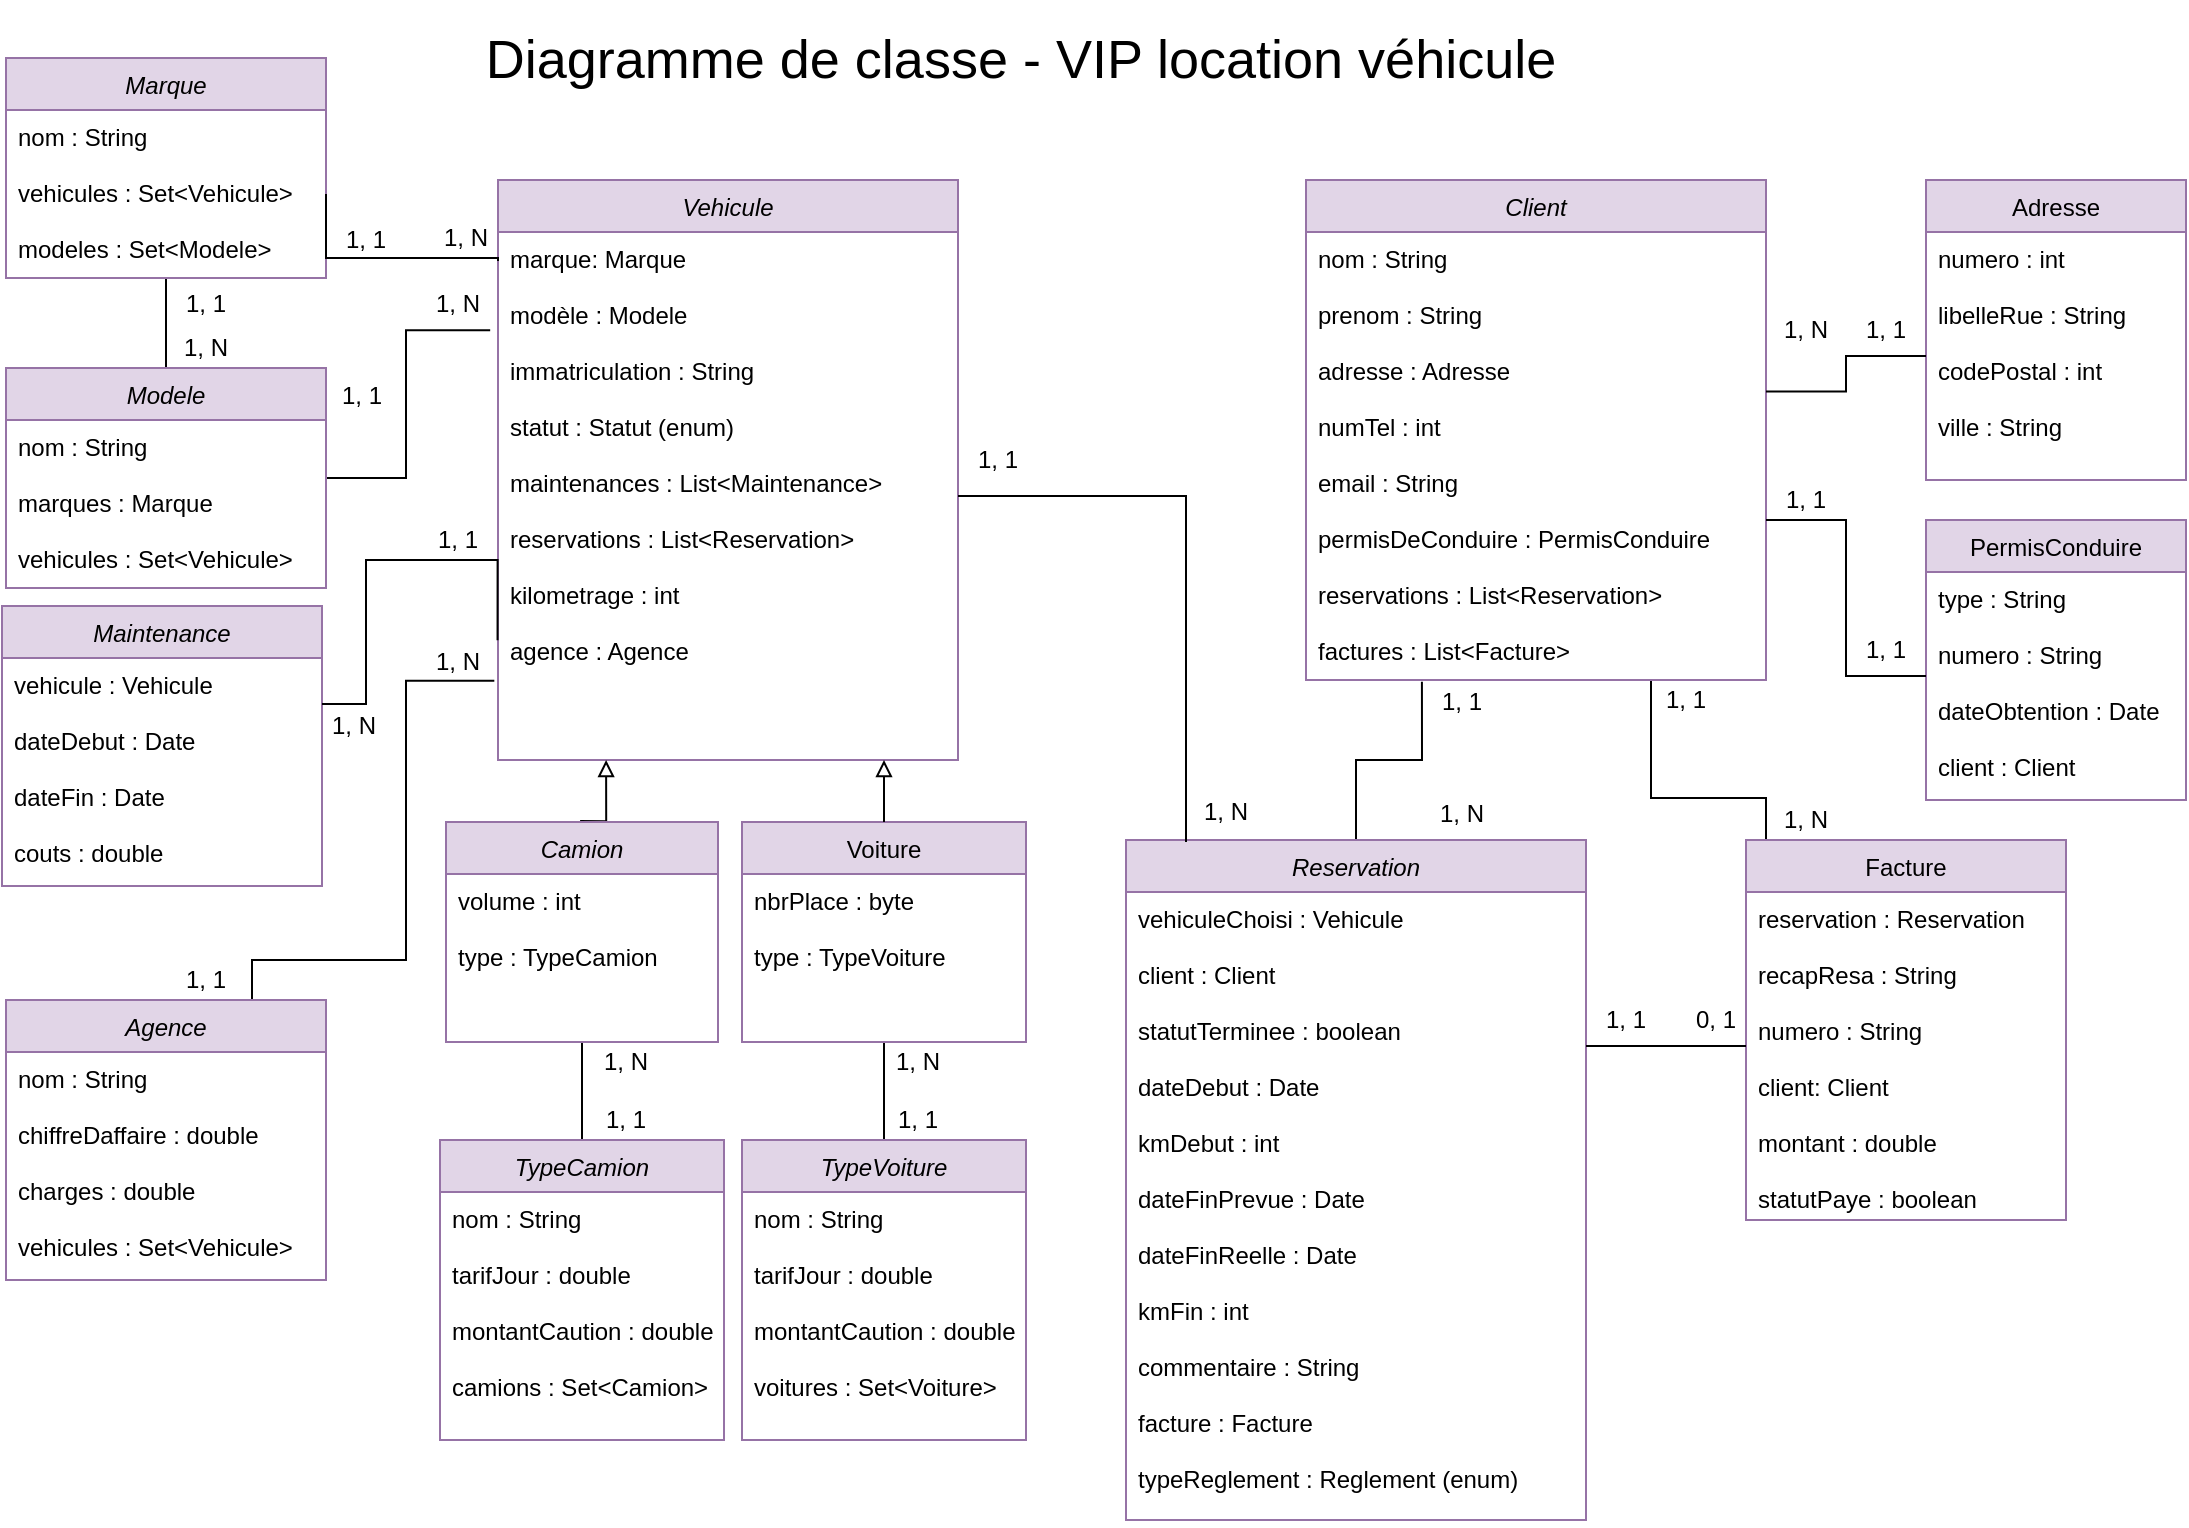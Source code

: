 <mxfile version="13.9.9" type="device"><diagram id="C5RBs43oDa-KdzZeNtuy" name="Page-1"><mxGraphModel dx="1097" dy="689" grid="1" gridSize="10" guides="1" tooltips="1" connect="1" arrows="1" fold="1" page="1" pageScale="1" pageWidth="1169" pageHeight="827" math="0" shadow="0"><root><mxCell id="WIyWlLk6GJQsqaUBKTNV-0"/><mxCell id="WIyWlLk6GJQsqaUBKTNV-1" parent="WIyWlLk6GJQsqaUBKTNV-0"/><mxCell id="zkfFHV4jXpPFQw0GAbJ--0" value="Vehicule" style="swimlane;fontStyle=2;align=center;verticalAlign=top;childLayout=stackLayout;horizontal=1;startSize=26;horizontalStack=0;resizeParent=1;resizeLast=0;collapsible=1;marginBottom=0;rounded=0;shadow=0;strokeWidth=1;fillColor=#e1d5e7;strokeColor=#9673a6;" parent="WIyWlLk6GJQsqaUBKTNV-1" vertex="1"><mxGeometry x="286" y="110" width="230" height="290" as="geometry"><mxRectangle x="230" y="140" width="160" height="26" as="alternateBounds"/></mxGeometry></mxCell><mxCell id="zkfFHV4jXpPFQw0GAbJ--2" value="marque: Marque&#10;&#10;modèle : Modele&#10;&#10;immatriculation : String&#10;&#10;statut : Statut (enum)&#10;&#10;maintenances : List&lt;Maintenance&gt;&#10;&#10;reservations : List&lt;Reservation&gt;&#10;&#10;kilometrage : int&#10;&#10;agence : Agence&#10;&#10;&#10;" style="text;align=left;verticalAlign=top;spacingLeft=4;spacingRight=4;overflow=hidden;rotatable=0;points=[[0,0.5],[1,0.5]];portConstraint=eastwest;rounded=0;shadow=0;html=0;" parent="zkfFHV4jXpPFQw0GAbJ--0" vertex="1"><mxGeometry y="26" width="230" height="264" as="geometry"/></mxCell><mxCell id="KXj9dcWW6I1s6Dr9z15s-14" style="edgeStyle=orthogonalEdgeStyle;rounded=0;orthogonalLoop=1;jettySize=auto;html=1;entryX=0.5;entryY=0;entryDx=0;entryDy=0;endArrow=none;endFill=0;" edge="1" parent="WIyWlLk6GJQsqaUBKTNV-1" source="zkfFHV4jXpPFQw0GAbJ--17" target="KXj9dcWW6I1s6Dr9z15s-11"><mxGeometry relative="1" as="geometry"/></mxCell><mxCell id="zkfFHV4jXpPFQw0GAbJ--17" value="Voiture&#10;" style="swimlane;fontStyle=0;align=center;verticalAlign=top;childLayout=stackLayout;horizontal=1;startSize=26;horizontalStack=0;resizeParent=1;resizeLast=0;collapsible=1;marginBottom=0;rounded=0;shadow=0;strokeWidth=1;fillColor=#e1d5e7;strokeColor=#9673a6;" parent="WIyWlLk6GJQsqaUBKTNV-1" vertex="1"><mxGeometry x="408" y="431" width="142" height="110" as="geometry"><mxRectangle x="408" y="440" width="160" height="26" as="alternateBounds"/></mxGeometry></mxCell><mxCell id="BnOrzA7RnYs6z8OoQk1F-90" value="nbrPlace : byte&#10;&#10;type : TypeVoiture" style="text;align=left;verticalAlign=top;spacingLeft=4;spacingRight=4;overflow=hidden;rotatable=0;points=[[0,0.5],[1,0.5]];portConstraint=eastwest;" parent="zkfFHV4jXpPFQw0GAbJ--17" vertex="1"><mxGeometry y="26" width="142" height="84" as="geometry"/></mxCell><mxCell id="zkfFHV4jXpPFQw0GAbJ--26" value="" style="endArrow=none;shadow=0;strokeWidth=1;rounded=0;endFill=0;edgeStyle=elbowEdgeStyle;elbow=vertical;startArrow=block;startFill=0;entryX=0.5;entryY=0;entryDx=0;entryDy=0;" parent="WIyWlLk6GJQsqaUBKTNV-1" source="zkfFHV4jXpPFQw0GAbJ--0" target="zkfFHV4jXpPFQw0GAbJ--17" edge="1"><mxGeometry x="0.5" y="41" relative="1" as="geometry"><mxPoint x="401" y="268" as="sourcePoint"/><mxPoint x="561" y="268" as="targetPoint"/><mxPoint x="-40" y="32" as="offset"/><Array as="points"><mxPoint x="471" y="340"/><mxPoint x="571" y="176"/><mxPoint x="591" y="216"/></Array></mxGeometry></mxCell><mxCell id="BnOrzA7RnYs6z8OoQk1F-81" style="edgeStyle=orthogonalEdgeStyle;rounded=0;orthogonalLoop=1;jettySize=auto;html=1;entryX=0.5;entryY=0;entryDx=0;entryDy=0;startArrow=none;startFill=0;endArrow=none;endFill=0;fontSize=27;" parent="WIyWlLk6GJQsqaUBKTNV-1" source="Uj5If9fqHz0PIuAeMd1g-0" target="fXPZbjxXt11sdIf7-Bbe-0" edge="1"><mxGeometry relative="1" as="geometry"/></mxCell><mxCell id="Uj5If9fqHz0PIuAeMd1g-0" value="Marque" style="swimlane;fontStyle=2;align=center;verticalAlign=top;childLayout=stackLayout;horizontal=1;startSize=26;horizontalStack=0;resizeParent=1;resizeLast=0;collapsible=1;marginBottom=0;rounded=0;shadow=0;strokeWidth=1;fillColor=#e1d5e7;strokeColor=#9673a6;" parent="WIyWlLk6GJQsqaUBKTNV-1" vertex="1"><mxGeometry x="40" y="49" width="160" height="110" as="geometry"><mxRectangle x="230" y="140" width="160" height="26" as="alternateBounds"/></mxGeometry></mxCell><mxCell id="Uj5If9fqHz0PIuAeMd1g-1" value="nom : String&#10;&#10;vehicules : Set&lt;Vehicule&gt;&#10;&#10;modeles : Set&lt;Modele&gt;&#10;" style="text;align=left;verticalAlign=top;spacingLeft=4;spacingRight=4;overflow=hidden;rotatable=0;points=[[0,0.5],[1,0.5]];portConstraint=eastwest;" parent="Uj5If9fqHz0PIuAeMd1g-0" vertex="1"><mxGeometry y="26" width="160" height="84" as="geometry"/></mxCell><mxCell id="BnOrzA7RnYs6z8OoQk1F-66" style="edgeStyle=orthogonalEdgeStyle;rounded=0;orthogonalLoop=1;jettySize=auto;html=1;entryX=0.235;entryY=1;entryDx=0;entryDy=0;entryPerimeter=0;startArrow=none;startFill=0;endArrow=block;endFill=0;fontSize=27;exitX=0.493;exitY=-0.004;exitDx=0;exitDy=0;exitPerimeter=0;" parent="WIyWlLk6GJQsqaUBKTNV-1" source="Uj5If9fqHz0PIuAeMd1g-9" target="zkfFHV4jXpPFQw0GAbJ--2" edge="1"><mxGeometry relative="1" as="geometry"/></mxCell><mxCell id="KXj9dcWW6I1s6Dr9z15s-13" style="edgeStyle=orthogonalEdgeStyle;rounded=0;orthogonalLoop=1;jettySize=auto;html=1;entryX=0.5;entryY=0;entryDx=0;entryDy=0;endArrow=none;endFill=0;" edge="1" parent="WIyWlLk6GJQsqaUBKTNV-1" source="Uj5If9fqHz0PIuAeMd1g-9" target="fXPZbjxXt11sdIf7-Bbe-6"><mxGeometry relative="1" as="geometry"/></mxCell><mxCell id="Uj5If9fqHz0PIuAeMd1g-9" value="Camion&#10;" style="swimlane;fontStyle=2;align=center;verticalAlign=top;childLayout=stackLayout;horizontal=1;startSize=26;horizontalStack=0;resizeParent=1;resizeLast=0;collapsible=1;marginBottom=0;rounded=0;shadow=0;strokeWidth=1;fillColor=#e1d5e7;strokeColor=#9673a6;" parent="WIyWlLk6GJQsqaUBKTNV-1" vertex="1"><mxGeometry x="260" y="431" width="136" height="110" as="geometry"><mxRectangle x="230" y="140" width="160" height="26" as="alternateBounds"/></mxGeometry></mxCell><mxCell id="Uj5If9fqHz0PIuAeMd1g-10" value="volume : int&#10;&#10;type : TypeCamion" style="text;align=left;verticalAlign=top;spacingLeft=4;spacingRight=4;overflow=hidden;rotatable=0;points=[[0,0.5],[1,0.5]];portConstraint=eastwest;" parent="Uj5If9fqHz0PIuAeMd1g-9" vertex="1"><mxGeometry y="26" width="136" height="84" as="geometry"/></mxCell><mxCell id="BnOrzA7RnYs6z8OoQk1F-91" style="edgeStyle=orthogonalEdgeStyle;rounded=0;orthogonalLoop=1;jettySize=auto;html=1;entryX=-0.017;entryY=0.186;entryDx=0;entryDy=0;entryPerimeter=0;startArrow=none;startFill=0;endArrow=none;endFill=0;fontSize=27;" parent="WIyWlLk6GJQsqaUBKTNV-1" source="fXPZbjxXt11sdIf7-Bbe-0" target="zkfFHV4jXpPFQw0GAbJ--2" edge="1"><mxGeometry relative="1" as="geometry"><Array as="points"><mxPoint x="240" y="259"/><mxPoint x="240" y="185"/></Array></mxGeometry></mxCell><mxCell id="fXPZbjxXt11sdIf7-Bbe-0" value="Modele" style="swimlane;fontStyle=2;align=center;verticalAlign=top;childLayout=stackLayout;horizontal=1;startSize=26;horizontalStack=0;resizeParent=1;resizeLast=0;collapsible=1;marginBottom=0;rounded=0;shadow=0;strokeWidth=1;fillColor=#e1d5e7;strokeColor=#9673a6;" parent="WIyWlLk6GJQsqaUBKTNV-1" vertex="1"><mxGeometry x="40" y="204" width="160" height="110" as="geometry"><mxRectangle x="230" y="140" width="160" height="26" as="alternateBounds"/></mxGeometry></mxCell><mxCell id="fXPZbjxXt11sdIf7-Bbe-1" value="nom : String&#10;&#10;marques : Marque&#10;&#10;vehicules : Set&lt;Vehicule&gt;" style="text;align=left;verticalAlign=top;spacingLeft=4;spacingRight=4;overflow=hidden;rotatable=0;points=[[0,0.5],[1,0.5]];portConstraint=eastwest;" parent="fXPZbjxXt11sdIf7-Bbe-0" vertex="1"><mxGeometry y="26" width="160" height="84" as="geometry"/></mxCell><mxCell id="fXPZbjxXt11sdIf7-Bbe-11" value="1, 1" style="text;html=1;strokeColor=none;fillColor=none;align=center;verticalAlign=middle;whiteSpace=wrap;rounded=0;" parent="WIyWlLk6GJQsqaUBKTNV-1" vertex="1"><mxGeometry x="516" y="240" width="40" height="20" as="geometry"/></mxCell><mxCell id="fXPZbjxXt11sdIf7-Bbe-14" value="Diagramme de classe - VIP location véhicule" style="text;html=1;strokeColor=none;fillColor=none;align=center;verticalAlign=middle;whiteSpace=wrap;rounded=0;fontSize=27;" parent="WIyWlLk6GJQsqaUBKTNV-1" vertex="1"><mxGeometry x="170" y="20" width="755" height="60" as="geometry"/></mxCell><mxCell id="BnOrzA7RnYs6z8OoQk1F-2" style="edgeStyle=orthogonalEdgeStyle;rounded=0;orthogonalLoop=1;jettySize=auto;html=1;exitX=1;exitY=0.5;exitDx=0;exitDy=0;entryX=0.002;entryY=0.055;entryDx=0;entryDy=0;startArrow=none;startFill=0;endArrow=none;endFill=0;entryPerimeter=0;" parent="WIyWlLk6GJQsqaUBKTNV-1" source="Uj5If9fqHz0PIuAeMd1g-1" target="zkfFHV4jXpPFQw0GAbJ--2" edge="1"><mxGeometry relative="1" as="geometry"><Array as="points"><mxPoint x="286" y="149"/><mxPoint x="286" y="151"/></Array></mxGeometry></mxCell><mxCell id="BnOrzA7RnYs6z8OoQk1F-62" style="edgeStyle=orthogonalEdgeStyle;rounded=0;orthogonalLoop=1;jettySize=auto;html=1;exitX=0.75;exitY=1;exitDx=0;exitDy=0;entryX=0.5;entryY=0;entryDx=0;entryDy=0;startArrow=none;startFill=0;endArrow=none;endFill=0;fontSize=27;" parent="WIyWlLk6GJQsqaUBKTNV-1" source="BnOrzA7RnYs6z8OoQk1F-5" target="BnOrzA7RnYs6z8OoQk1F-44" edge="1"><mxGeometry relative="1" as="geometry"><Array as="points"><mxPoint x="863" y="419"/><mxPoint x="920" y="419"/><mxPoint x="920" y="450"/></Array></mxGeometry></mxCell><mxCell id="BnOrzA7RnYs6z8OoQk1F-5" value="Client" style="swimlane;fontStyle=2;align=center;verticalAlign=top;childLayout=stackLayout;horizontal=1;startSize=26;horizontalStack=0;resizeParent=1;resizeLast=0;collapsible=1;marginBottom=0;rounded=0;shadow=0;strokeWidth=1;fillColor=#e1d5e7;strokeColor=#9673a6;" parent="WIyWlLk6GJQsqaUBKTNV-1" vertex="1"><mxGeometry x="690" y="110" width="230" height="250" as="geometry"><mxRectangle x="230" y="140" width="160" height="26" as="alternateBounds"/></mxGeometry></mxCell><mxCell id="BnOrzA7RnYs6z8OoQk1F-6" value="nom : String&#10;&#10;prenom : String&#10;&#10;adresse : Adresse&#10;&#10;numTel : int&#10;&#10;email : String&#10;&#10;permisDeConduire : PermisConduire&#10;&#10;reservations : List&lt;Reservation&gt;&#10;&#10;factures : List&lt;Facture&gt;&#10;&#10;" style="text;align=left;verticalAlign=top;spacingLeft=4;spacingRight=4;overflow=hidden;rotatable=0;points=[[0,0.5],[1,0.5]];portConstraint=eastwest;rounded=0;shadow=0;html=0;" parent="BnOrzA7RnYs6z8OoQk1F-5" vertex="1"><mxGeometry y="26" width="230" height="224" as="geometry"/></mxCell><mxCell id="BnOrzA7RnYs6z8OoQk1F-7" value="Adresse" style="swimlane;fontStyle=0;align=center;verticalAlign=top;childLayout=stackLayout;horizontal=1;startSize=26;horizontalStack=0;resizeParent=1;resizeLast=0;collapsible=1;marginBottom=0;rounded=0;shadow=0;strokeWidth=1;fillColor=#e1d5e7;strokeColor=#9673a6;" parent="WIyWlLk6GJQsqaUBKTNV-1" vertex="1"><mxGeometry x="1000" y="110" width="130" height="150" as="geometry"><mxRectangle x="550" y="140" width="160" height="26" as="alternateBounds"/></mxGeometry></mxCell><mxCell id="BnOrzA7RnYs6z8OoQk1F-9" value="numero : int&#10;&#10;libelleRue : String&#10;&#10;codePostal : int&#10;&#10;ville : String&#10;&#10;&#10;&#10;" style="text;align=left;verticalAlign=top;spacingLeft=4;spacingRight=4;overflow=hidden;rotatable=0;points=[[0,0.5],[1,0.5]];portConstraint=eastwest;rounded=0;shadow=0;html=0;" parent="BnOrzA7RnYs6z8OoQk1F-7" vertex="1"><mxGeometry y="26" width="130" height="124" as="geometry"/></mxCell><mxCell id="BnOrzA7RnYs6z8OoQk1F-10" value="PermisConduire" style="swimlane;fontStyle=0;align=center;verticalAlign=top;childLayout=stackLayout;horizontal=1;startSize=26;horizontalStack=0;resizeParent=1;resizeLast=0;collapsible=1;marginBottom=0;rounded=0;shadow=0;strokeWidth=1;fillColor=#e1d5e7;strokeColor=#9673a6;" parent="WIyWlLk6GJQsqaUBKTNV-1" vertex="1"><mxGeometry x="1000" y="280" width="130" height="140" as="geometry"><mxRectangle x="550" y="140" width="160" height="26" as="alternateBounds"/></mxGeometry></mxCell><mxCell id="BnOrzA7RnYs6z8OoQk1F-11" value="type : String&#10;&#10;numero : String&#10;&#10;dateObtention : Date&#10;&#10;client : Client&#10;&#10;&#10;" style="text;align=left;verticalAlign=top;spacingLeft=4;spacingRight=4;overflow=hidden;rotatable=0;points=[[0,0.5],[1,0.5]];portConstraint=eastwest;rounded=0;shadow=0;html=0;" parent="BnOrzA7RnYs6z8OoQk1F-10" vertex="1"><mxGeometry y="26" width="130" height="114" as="geometry"/></mxCell><mxCell id="BnOrzA7RnYs6z8OoQk1F-12" style="edgeStyle=orthogonalEdgeStyle;rounded=0;orthogonalLoop=1;jettySize=auto;html=1;entryX=0;entryY=1;entryDx=0;entryDy=0;startArrow=none;startFill=0;endArrow=none;endFill=0;" parent="WIyWlLk6GJQsqaUBKTNV-1" source="BnOrzA7RnYs6z8OoQk1F-11" target="BnOrzA7RnYs6z8OoQk1F-26" edge="1"><mxGeometry relative="1" as="geometry"><Array as="points"><mxPoint x="960" y="358"/><mxPoint x="960" y="280"/></Array></mxGeometry></mxCell><mxCell id="BnOrzA7RnYs6z8OoQk1F-48" style="edgeStyle=orthogonalEdgeStyle;rounded=0;orthogonalLoop=1;jettySize=auto;html=1;entryX=0.252;entryY=1.004;entryDx=0;entryDy=0;startArrow=none;startFill=0;endArrow=none;endFill=0;fontSize=27;entryPerimeter=0;" parent="WIyWlLk6GJQsqaUBKTNV-1" source="BnOrzA7RnYs6z8OoQk1F-15" target="BnOrzA7RnYs6z8OoQk1F-6" edge="1"><mxGeometry relative="1" as="geometry"><Array as="points"/></mxGeometry></mxCell><mxCell id="BnOrzA7RnYs6z8OoQk1F-15" value="Reservation" style="swimlane;fontStyle=2;align=center;verticalAlign=top;childLayout=stackLayout;horizontal=1;startSize=26;horizontalStack=0;resizeParent=1;resizeLast=0;collapsible=1;marginBottom=0;rounded=0;shadow=0;strokeWidth=1;fillColor=#e1d5e7;strokeColor=#9673a6;" parent="WIyWlLk6GJQsqaUBKTNV-1" vertex="1"><mxGeometry x="600" y="440" width="230" height="340" as="geometry"><mxRectangle x="230" y="140" width="160" height="26" as="alternateBounds"/></mxGeometry></mxCell><mxCell id="BnOrzA7RnYs6z8OoQk1F-16" value="vehiculeChoisi : Vehicule&#10;&#10;client : Client&#10;&#10;statutTerminee : boolean&#10;&#10;dateDebut : Date&#10;&#10;kmDebut : int&#10;&#10;dateFinPrevue : Date&#10;&#10;dateFinReelle : Date&#10;&#10;kmFin : int&#10;&#10;commentaire : String&#10;&#10;facture : Facture&#10;&#10;typeReglement : Reglement (enum)&#10;" style="text;align=left;verticalAlign=top;spacingLeft=4;spacingRight=4;overflow=hidden;rotatable=0;points=[[0,0.5],[1,0.5]];portConstraint=eastwest;rounded=0;shadow=0;html=0;" parent="BnOrzA7RnYs6z8OoQk1F-15" vertex="1"><mxGeometry y="26" width="230" height="314" as="geometry"/></mxCell><mxCell id="BnOrzA7RnYs6z8OoQk1F-18" style="edgeStyle=orthogonalEdgeStyle;rounded=0;orthogonalLoop=1;jettySize=auto;html=1;entryX=1;entryY=0.356;entryDx=0;entryDy=0;entryPerimeter=0;startArrow=none;startFill=0;endArrow=none;endFill=0;" parent="WIyWlLk6GJQsqaUBKTNV-1" source="BnOrzA7RnYs6z8OoQk1F-9" target="BnOrzA7RnYs6z8OoQk1F-6" edge="1"><mxGeometry relative="1" as="geometry"/></mxCell><mxCell id="BnOrzA7RnYs6z8OoQk1F-19" style="edgeStyle=orthogonalEdgeStyle;rounded=0;orthogonalLoop=1;jettySize=auto;html=1;startArrow=none;startFill=0;endArrow=none;endFill=0;exitX=1;exitY=0.5;exitDx=0;exitDy=0;entryX=0.132;entryY=0.002;entryDx=0;entryDy=0;entryPerimeter=0;" parent="WIyWlLk6GJQsqaUBKTNV-1" source="zkfFHV4jXpPFQw0GAbJ--2" target="BnOrzA7RnYs6z8OoQk1F-15" edge="1"><mxGeometry relative="1" as="geometry"><mxPoint x="630" y="452" as="targetPoint"/><Array as="points"><mxPoint x="630" y="268"/><mxPoint x="630" y="441"/><mxPoint x="630" y="441"/></Array></mxGeometry></mxCell><mxCell id="BnOrzA7RnYs6z8OoQk1F-21" value="1, N" style="text;html=1;strokeColor=none;fillColor=none;align=center;verticalAlign=middle;whiteSpace=wrap;rounded=0;" parent="WIyWlLk6GJQsqaUBKTNV-1" vertex="1"><mxGeometry x="920" y="420" width="40" height="20" as="geometry"/></mxCell><mxCell id="BnOrzA7RnYs6z8OoQk1F-22" value="1, 1" style="text;html=1;strokeColor=none;fillColor=none;align=center;verticalAlign=middle;whiteSpace=wrap;rounded=0;" parent="WIyWlLk6GJQsqaUBKTNV-1" vertex="1"><mxGeometry x="860" y="360" width="40" height="20" as="geometry"/></mxCell><mxCell id="BnOrzA7RnYs6z8OoQk1F-23" value="1, 1" style="text;html=1;strokeColor=none;fillColor=none;align=center;verticalAlign=middle;whiteSpace=wrap;rounded=0;" parent="WIyWlLk6GJQsqaUBKTNV-1" vertex="1"><mxGeometry x="960" y="175" width="40" height="20" as="geometry"/></mxCell><mxCell id="BnOrzA7RnYs6z8OoQk1F-24" value="1, N" style="text;html=1;strokeColor=none;fillColor=none;align=center;verticalAlign=middle;whiteSpace=wrap;rounded=0;" parent="WIyWlLk6GJQsqaUBKTNV-1" vertex="1"><mxGeometry x="920" y="175" width="40" height="20" as="geometry"/></mxCell><mxCell id="BnOrzA7RnYs6z8OoQk1F-25" value="1, 1" style="text;html=1;strokeColor=none;fillColor=none;align=center;verticalAlign=middle;whiteSpace=wrap;rounded=0;" parent="WIyWlLk6GJQsqaUBKTNV-1" vertex="1"><mxGeometry x="960" y="335" width="40" height="20" as="geometry"/></mxCell><mxCell id="BnOrzA7RnYs6z8OoQk1F-26" value="1, 1" style="text;html=1;strokeColor=none;fillColor=none;align=center;verticalAlign=middle;whiteSpace=wrap;rounded=0;" parent="WIyWlLk6GJQsqaUBKTNV-1" vertex="1"><mxGeometry x="920" y="260" width="40" height="20" as="geometry"/></mxCell><mxCell id="BnOrzA7RnYs6z8OoQk1F-35" value="1, N" style="text;html=1;strokeColor=none;fillColor=none;align=center;verticalAlign=middle;whiteSpace=wrap;rounded=0;" parent="WIyWlLk6GJQsqaUBKTNV-1" vertex="1"><mxGeometry x="630" y="417" width="40" height="18" as="geometry"/></mxCell><mxCell id="BnOrzA7RnYs6z8OoQk1F-36" value="1, 1" style="text;html=1;strokeColor=none;fillColor=none;align=center;verticalAlign=middle;whiteSpace=wrap;rounded=0;" parent="WIyWlLk6GJQsqaUBKTNV-1" vertex="1"><mxGeometry x="200" y="130" width="40" height="20" as="geometry"/></mxCell><mxCell id="BnOrzA7RnYs6z8OoQk1F-37" value="1, N" style="text;html=1;strokeColor=none;fillColor=none;align=center;verticalAlign=middle;whiteSpace=wrap;rounded=0;" parent="WIyWlLk6GJQsqaUBKTNV-1" vertex="1"><mxGeometry x="250" y="129" width="40" height="20" as="geometry"/></mxCell><mxCell id="BnOrzA7RnYs6z8OoQk1F-44" value="Facture&#10;" style="swimlane;fontStyle=0;align=center;verticalAlign=top;childLayout=stackLayout;horizontal=1;startSize=26;horizontalStack=0;resizeParent=1;resizeLast=0;collapsible=1;marginBottom=0;rounded=0;shadow=0;strokeWidth=1;fillColor=#e1d5e7;strokeColor=#9673a6;" parent="WIyWlLk6GJQsqaUBKTNV-1" vertex="1"><mxGeometry x="910" y="440" width="160" height="190" as="geometry"><mxRectangle x="550" y="140" width="160" height="26" as="alternateBounds"/></mxGeometry></mxCell><mxCell id="BnOrzA7RnYs6z8OoQk1F-45" value="reservation : Reservation&#10;&#10;recapResa : String&#10;&#10;numero : String&#10;&#10;client: Client&#10;&#10;montant : double&#10;&#10;statutPaye : boolean&#10;&#10;&#10;" style="text;align=left;verticalAlign=top;spacingLeft=4;spacingRight=4;overflow=hidden;rotatable=0;points=[[0,0.5],[1,0.5]];portConstraint=eastwest;rounded=0;shadow=0;html=0;" parent="BnOrzA7RnYs6z8OoQk1F-44" vertex="1"><mxGeometry y="26" width="160" height="164" as="geometry"/></mxCell><mxCell id="BnOrzA7RnYs6z8OoQk1F-78" style="edgeStyle=orthogonalEdgeStyle;rounded=0;orthogonalLoop=1;jettySize=auto;html=1;exitX=0.75;exitY=0;exitDx=0;exitDy=0;entryX=-0.008;entryY=0.85;entryDx=0;entryDy=0;startArrow=none;startFill=0;endArrow=none;endFill=0;fontSize=27;entryPerimeter=0;" parent="WIyWlLk6GJQsqaUBKTNV-1" source="BnOrzA7RnYs6z8OoQk1F-46" target="zkfFHV4jXpPFQw0GAbJ--2" edge="1"><mxGeometry relative="1" as="geometry"><Array as="points"><mxPoint x="163" y="500"/><mxPoint x="240" y="500"/><mxPoint x="240" y="360"/></Array></mxGeometry></mxCell><mxCell id="BnOrzA7RnYs6z8OoQk1F-46" value="Agence" style="swimlane;fontStyle=2;align=center;verticalAlign=top;childLayout=stackLayout;horizontal=1;startSize=26;horizontalStack=0;resizeParent=1;resizeLast=0;collapsible=1;marginBottom=0;rounded=0;shadow=0;strokeWidth=1;fillColor=#e1d5e7;strokeColor=#9673a6;" parent="WIyWlLk6GJQsqaUBKTNV-1" vertex="1"><mxGeometry x="40" y="520" width="160" height="140" as="geometry"><mxRectangle x="230" y="140" width="160" height="26" as="alternateBounds"/></mxGeometry></mxCell><mxCell id="BnOrzA7RnYs6z8OoQk1F-47" value="nom : String&#10;&#10;chiffreDaffaire : double&#10;&#10;charges : double&#10;&#10;vehicules : Set&lt;Vehicule&gt;&#10;" style="text;align=left;verticalAlign=top;spacingLeft=4;spacingRight=4;overflow=hidden;rotatable=0;points=[[0,0.5],[1,0.5]];portConstraint=eastwest;rounded=0;shadow=0;html=0;" parent="BnOrzA7RnYs6z8OoQk1F-46" vertex="1"><mxGeometry y="26" width="160" height="114" as="geometry"/></mxCell><mxCell id="BnOrzA7RnYs6z8OoQk1F-49" style="edgeStyle=orthogonalEdgeStyle;rounded=0;orthogonalLoop=1;jettySize=auto;html=1;startArrow=none;startFill=0;endArrow=none;endFill=0;fontSize=27;" parent="WIyWlLk6GJQsqaUBKTNV-1" edge="1"><mxGeometry relative="1" as="geometry"><mxPoint x="910" y="543" as="sourcePoint"/><mxPoint x="830" y="543" as="targetPoint"/><Array as="points"><mxPoint x="830" y="543"/></Array></mxGeometry></mxCell><mxCell id="BnOrzA7RnYs6z8OoQk1F-63" value="1, N" style="text;html=1;strokeColor=none;fillColor=none;align=center;verticalAlign=middle;whiteSpace=wrap;rounded=0;" parent="WIyWlLk6GJQsqaUBKTNV-1" vertex="1"><mxGeometry x="748" y="417" width="40" height="20" as="geometry"/></mxCell><mxCell id="BnOrzA7RnYs6z8OoQk1F-64" value="1, 1" style="text;html=1;strokeColor=none;fillColor=none;align=center;verticalAlign=middle;whiteSpace=wrap;rounded=0;" parent="WIyWlLk6GJQsqaUBKTNV-1" vertex="1"><mxGeometry x="748" y="361" width="40" height="20" as="geometry"/></mxCell><mxCell id="BnOrzA7RnYs6z8OoQk1F-67" value="Maintenance" style="swimlane;fontStyle=2;align=center;verticalAlign=top;childLayout=stackLayout;horizontal=1;startSize=26;horizontalStack=0;resizeParent=1;resizeLast=0;collapsible=1;marginBottom=0;rounded=0;shadow=0;strokeWidth=1;fillColor=#e1d5e7;strokeColor=#9673a6;" parent="WIyWlLk6GJQsqaUBKTNV-1" vertex="1"><mxGeometry x="38" y="323" width="160" height="140" as="geometry"><mxRectangle x="230" y="140" width="160" height="26" as="alternateBounds"/></mxGeometry></mxCell><mxCell id="BnOrzA7RnYs6z8OoQk1F-68" value="vehicule : Vehicule&#10;&#10;dateDebut : Date&#10;&#10;dateFin : Date&#10;&#10;couts : double" style="text;align=left;verticalAlign=top;spacingLeft=4;spacingRight=4;overflow=hidden;rotatable=0;points=[[0,0.5],[1,0.5]];portConstraint=eastwest;" parent="BnOrzA7RnYs6z8OoQk1F-67" vertex="1"><mxGeometry y="26" width="160" height="114" as="geometry"/></mxCell><mxCell id="BnOrzA7RnYs6z8OoQk1F-70" style="edgeStyle=orthogonalEdgeStyle;rounded=0;orthogonalLoop=1;jettySize=auto;html=1;entryX=-0.001;entryY=0.773;entryDx=0;entryDy=0;entryPerimeter=0;startArrow=none;startFill=0;endArrow=none;endFill=0;fontSize=27;exitX=1;exitY=0.202;exitDx=0;exitDy=0;exitPerimeter=0;" parent="WIyWlLk6GJQsqaUBKTNV-1" source="BnOrzA7RnYs6z8OoQk1F-68" target="zkfFHV4jXpPFQw0GAbJ--2" edge="1"><mxGeometry relative="1" as="geometry"><Array as="points"><mxPoint x="220" y="372"/><mxPoint x="220" y="300"/><mxPoint x="286" y="300"/></Array></mxGeometry></mxCell><mxCell id="BnOrzA7RnYs6z8OoQk1F-71" value="1, N" style="text;html=1;strokeColor=none;fillColor=none;align=center;verticalAlign=middle;whiteSpace=wrap;rounded=0;" parent="WIyWlLk6GJQsqaUBKTNV-1" vertex="1"><mxGeometry x="194" y="373" width="40" height="20" as="geometry"/></mxCell><mxCell id="BnOrzA7RnYs6z8OoQk1F-72" value="1, 1" style="text;html=1;strokeColor=none;fillColor=none;align=center;verticalAlign=middle;whiteSpace=wrap;rounded=0;" parent="WIyWlLk6GJQsqaUBKTNV-1" vertex="1"><mxGeometry x="246" y="280" width="40" height="20" as="geometry"/></mxCell><mxCell id="BnOrzA7RnYs6z8OoQk1F-74" value="1, 1" style="text;html=1;strokeColor=none;fillColor=none;align=center;verticalAlign=middle;whiteSpace=wrap;rounded=0;" parent="WIyWlLk6GJQsqaUBKTNV-1" vertex="1"><mxGeometry x="830" y="520" width="40" height="20" as="geometry"/></mxCell><mxCell id="BnOrzA7RnYs6z8OoQk1F-75" value="0, 1" style="text;html=1;strokeColor=none;fillColor=none;align=center;verticalAlign=middle;whiteSpace=wrap;rounded=0;" parent="WIyWlLk6GJQsqaUBKTNV-1" vertex="1"><mxGeometry x="875" y="520" width="40" height="20" as="geometry"/></mxCell><mxCell id="BnOrzA7RnYs6z8OoQk1F-79" value="1, N" style="text;html=1;strokeColor=none;fillColor=none;align=center;verticalAlign=middle;whiteSpace=wrap;rounded=0;" parent="WIyWlLk6GJQsqaUBKTNV-1" vertex="1"><mxGeometry x="246" y="341" width="40" height="20" as="geometry"/></mxCell><mxCell id="BnOrzA7RnYs6z8OoQk1F-80" value="1, 1" style="text;html=1;strokeColor=none;fillColor=none;align=center;verticalAlign=middle;whiteSpace=wrap;rounded=0;" parent="WIyWlLk6GJQsqaUBKTNV-1" vertex="1"><mxGeometry x="120" y="500" width="40" height="20" as="geometry"/></mxCell><mxCell id="BnOrzA7RnYs6z8OoQk1F-82" value="1, 1" style="text;html=1;strokeColor=none;fillColor=none;align=center;verticalAlign=middle;whiteSpace=wrap;rounded=0;" parent="WIyWlLk6GJQsqaUBKTNV-1" vertex="1"><mxGeometry x="120" y="162" width="40" height="20" as="geometry"/></mxCell><mxCell id="BnOrzA7RnYs6z8OoQk1F-83" value="1, N" style="text;html=1;strokeColor=none;fillColor=none;align=center;verticalAlign=middle;whiteSpace=wrap;rounded=0;" parent="WIyWlLk6GJQsqaUBKTNV-1" vertex="1"><mxGeometry x="120" y="184" width="40" height="20" as="geometry"/></mxCell><mxCell id="BnOrzA7RnYs6z8OoQk1F-92" value="1, 1" style="text;html=1;strokeColor=none;fillColor=none;align=center;verticalAlign=middle;whiteSpace=wrap;rounded=0;" parent="WIyWlLk6GJQsqaUBKTNV-1" vertex="1"><mxGeometry x="198" y="208" width="40" height="20" as="geometry"/></mxCell><mxCell id="BnOrzA7RnYs6z8OoQk1F-93" value="1, N" style="text;html=1;strokeColor=none;fillColor=none;align=center;verticalAlign=middle;whiteSpace=wrap;rounded=0;" parent="WIyWlLk6GJQsqaUBKTNV-1" vertex="1"><mxGeometry x="246" y="162" width="40" height="20" as="geometry"/></mxCell><mxCell id="fXPZbjxXt11sdIf7-Bbe-6" value="TypeCamion" style="swimlane;fontStyle=2;align=center;verticalAlign=top;childLayout=stackLayout;horizontal=1;startSize=26;horizontalStack=0;resizeParent=1;resizeLast=0;collapsible=1;marginBottom=0;rounded=0;shadow=0;strokeWidth=1;fillColor=#e1d5e7;strokeColor=#9673a6;" parent="WIyWlLk6GJQsqaUBKTNV-1" vertex="1"><mxGeometry x="257" y="590" width="142" height="150" as="geometry"><mxRectangle x="230" y="140" width="160" height="26" as="alternateBounds"/></mxGeometry></mxCell><mxCell id="fXPZbjxXt11sdIf7-Bbe-7" value="nom : String&#10;&#10;tarifJour : double&#10;&#10;montantCaution : double&#10;&#10;camions : Set&lt;Camion&gt;" style="text;align=left;verticalAlign=top;spacingLeft=4;spacingRight=4;overflow=hidden;rotatable=0;points=[[0,0.5],[1,0.5]];portConstraint=eastwest;" parent="fXPZbjxXt11sdIf7-Bbe-6" vertex="1"><mxGeometry y="26" width="142" height="124" as="geometry"/></mxCell><mxCell id="KXj9dcWW6I1s6Dr9z15s-11" value="TypeVoiture" style="swimlane;fontStyle=2;align=center;verticalAlign=top;childLayout=stackLayout;horizontal=1;startSize=26;horizontalStack=0;resizeParent=1;resizeLast=0;collapsible=1;marginBottom=0;rounded=0;shadow=0;strokeWidth=1;fillColor=#e1d5e7;strokeColor=#9673a6;" vertex="1" parent="WIyWlLk6GJQsqaUBKTNV-1"><mxGeometry x="408" y="590" width="142" height="150" as="geometry"><mxRectangle x="230" y="140" width="160" height="26" as="alternateBounds"/></mxGeometry></mxCell><mxCell id="KXj9dcWW6I1s6Dr9z15s-12" value="nom : String&#10;&#10;tarifJour : double&#10;&#10;montantCaution : double&#10;&#10;voitures : Set&lt;Voiture&gt;" style="text;align=left;verticalAlign=top;spacingLeft=4;spacingRight=4;overflow=hidden;rotatable=0;points=[[0,0.5],[1,0.5]];portConstraint=eastwest;" vertex="1" parent="KXj9dcWW6I1s6Dr9z15s-11"><mxGeometry y="26" width="142" height="124" as="geometry"/></mxCell><mxCell id="KXj9dcWW6I1s6Dr9z15s-15" value="1, 1" style="text;html=1;strokeColor=none;fillColor=none;align=center;verticalAlign=middle;whiteSpace=wrap;rounded=0;" vertex="1" parent="WIyWlLk6GJQsqaUBKTNV-1"><mxGeometry x="330" y="570" width="40" height="20" as="geometry"/></mxCell><mxCell id="KXj9dcWW6I1s6Dr9z15s-16" value="1, N" style="text;html=1;strokeColor=none;fillColor=none;align=center;verticalAlign=middle;whiteSpace=wrap;rounded=0;" vertex="1" parent="WIyWlLk6GJQsqaUBKTNV-1"><mxGeometry x="330" y="541" width="40" height="20" as="geometry"/></mxCell><mxCell id="KXj9dcWW6I1s6Dr9z15s-19" value="1, 1" style="text;html=1;strokeColor=none;fillColor=none;align=center;verticalAlign=middle;whiteSpace=wrap;rounded=0;" vertex="1" parent="WIyWlLk6GJQsqaUBKTNV-1"><mxGeometry x="476" y="570" width="40" height="20" as="geometry"/></mxCell><mxCell id="KXj9dcWW6I1s6Dr9z15s-20" value="1, N" style="text;html=1;strokeColor=none;fillColor=none;align=center;verticalAlign=middle;whiteSpace=wrap;rounded=0;" vertex="1" parent="WIyWlLk6GJQsqaUBKTNV-1"><mxGeometry x="476" y="541" width="40" height="20" as="geometry"/></mxCell></root></mxGraphModel></diagram></mxfile>